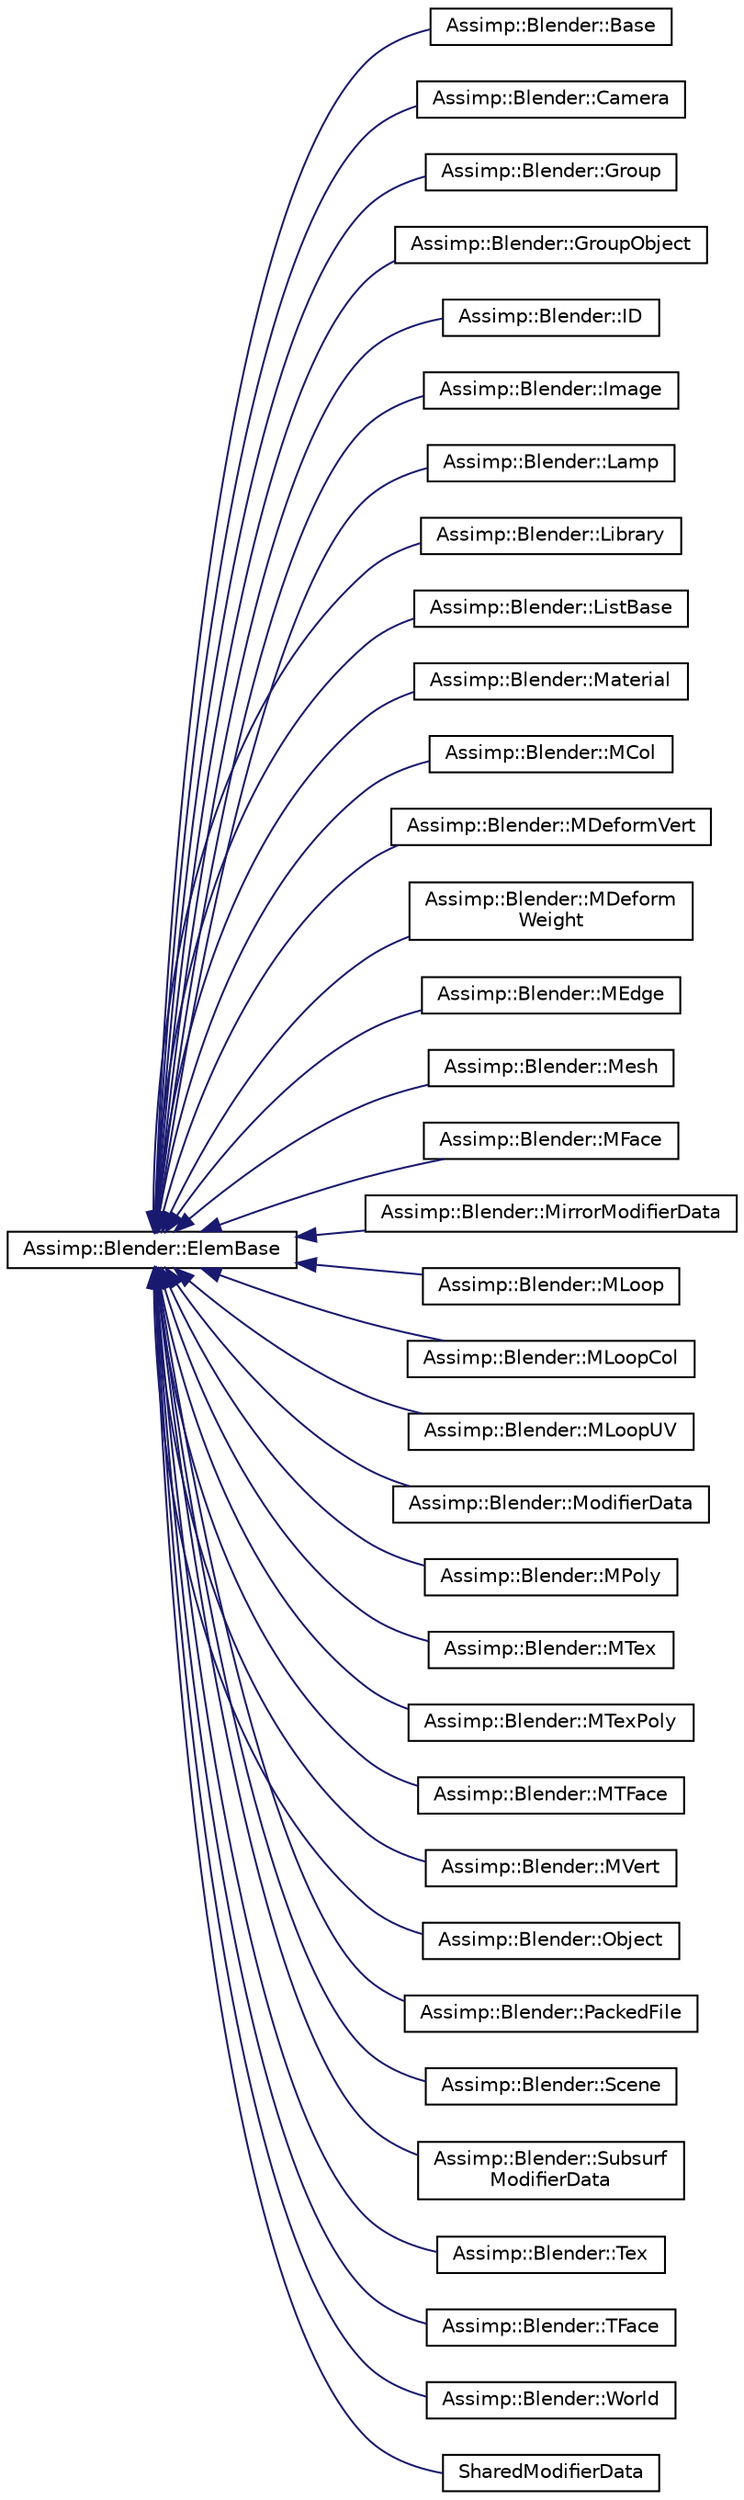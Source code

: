 digraph "Graphical Class Hierarchy"
{
  edge [fontname="Helvetica",fontsize="10",labelfontname="Helvetica",labelfontsize="10"];
  node [fontname="Helvetica",fontsize="10",shape=record];
  rankdir="LR";
  Node1 [label="Assimp::Blender::ElemBase",height=0.2,width=0.4,color="black", fillcolor="white", style="filled",URL="$struct_assimp_1_1_blender_1_1_elem_base.html"];
  Node1 -> Node2 [dir="back",color="midnightblue",fontsize="10",style="solid",fontname="Helvetica"];
  Node2 [label="Assimp::Blender::Base",height=0.2,width=0.4,color="black", fillcolor="white", style="filled",URL="$struct_assimp_1_1_blender_1_1_base.html"];
  Node1 -> Node3 [dir="back",color="midnightblue",fontsize="10",style="solid",fontname="Helvetica"];
  Node3 [label="Assimp::Blender::Camera",height=0.2,width=0.4,color="black", fillcolor="white", style="filled",URL="$struct_assimp_1_1_blender_1_1_camera.html"];
  Node1 -> Node4 [dir="back",color="midnightblue",fontsize="10",style="solid",fontname="Helvetica"];
  Node4 [label="Assimp::Blender::Group",height=0.2,width=0.4,color="black", fillcolor="white", style="filled",URL="$struct_assimp_1_1_blender_1_1_group.html"];
  Node1 -> Node5 [dir="back",color="midnightblue",fontsize="10",style="solid",fontname="Helvetica"];
  Node5 [label="Assimp::Blender::GroupObject",height=0.2,width=0.4,color="black", fillcolor="white", style="filled",URL="$struct_assimp_1_1_blender_1_1_group_object.html"];
  Node1 -> Node6 [dir="back",color="midnightblue",fontsize="10",style="solid",fontname="Helvetica"];
  Node6 [label="Assimp::Blender::ID",height=0.2,width=0.4,color="black", fillcolor="white", style="filled",URL="$struct_assimp_1_1_blender_1_1_i_d.html"];
  Node1 -> Node7 [dir="back",color="midnightblue",fontsize="10",style="solid",fontname="Helvetica"];
  Node7 [label="Assimp::Blender::Image",height=0.2,width=0.4,color="black", fillcolor="white", style="filled",URL="$struct_assimp_1_1_blender_1_1_image.html"];
  Node1 -> Node8 [dir="back",color="midnightblue",fontsize="10",style="solid",fontname="Helvetica"];
  Node8 [label="Assimp::Blender::Lamp",height=0.2,width=0.4,color="black", fillcolor="white", style="filled",URL="$struct_assimp_1_1_blender_1_1_lamp.html"];
  Node1 -> Node9 [dir="back",color="midnightblue",fontsize="10",style="solid",fontname="Helvetica"];
  Node9 [label="Assimp::Blender::Library",height=0.2,width=0.4,color="black", fillcolor="white", style="filled",URL="$struct_assimp_1_1_blender_1_1_library.html"];
  Node1 -> Node10 [dir="back",color="midnightblue",fontsize="10",style="solid",fontname="Helvetica"];
  Node10 [label="Assimp::Blender::ListBase",height=0.2,width=0.4,color="black", fillcolor="white", style="filled",URL="$struct_assimp_1_1_blender_1_1_list_base.html"];
  Node1 -> Node11 [dir="back",color="midnightblue",fontsize="10",style="solid",fontname="Helvetica"];
  Node11 [label="Assimp::Blender::Material",height=0.2,width=0.4,color="black", fillcolor="white", style="filled",URL="$struct_assimp_1_1_blender_1_1_material.html"];
  Node1 -> Node12 [dir="back",color="midnightblue",fontsize="10",style="solid",fontname="Helvetica"];
  Node12 [label="Assimp::Blender::MCol",height=0.2,width=0.4,color="black", fillcolor="white", style="filled",URL="$struct_assimp_1_1_blender_1_1_m_col.html"];
  Node1 -> Node13 [dir="back",color="midnightblue",fontsize="10",style="solid",fontname="Helvetica"];
  Node13 [label="Assimp::Blender::MDeformVert",height=0.2,width=0.4,color="black", fillcolor="white", style="filled",URL="$struct_assimp_1_1_blender_1_1_m_deform_vert.html"];
  Node1 -> Node14 [dir="back",color="midnightblue",fontsize="10",style="solid",fontname="Helvetica"];
  Node14 [label="Assimp::Blender::MDeform\lWeight",height=0.2,width=0.4,color="black", fillcolor="white", style="filled",URL="$struct_assimp_1_1_blender_1_1_m_deform_weight.html"];
  Node1 -> Node15 [dir="back",color="midnightblue",fontsize="10",style="solid",fontname="Helvetica"];
  Node15 [label="Assimp::Blender::MEdge",height=0.2,width=0.4,color="black", fillcolor="white", style="filled",URL="$struct_assimp_1_1_blender_1_1_m_edge.html"];
  Node1 -> Node16 [dir="back",color="midnightblue",fontsize="10",style="solid",fontname="Helvetica"];
  Node16 [label="Assimp::Blender::Mesh",height=0.2,width=0.4,color="black", fillcolor="white", style="filled",URL="$struct_assimp_1_1_blender_1_1_mesh.html"];
  Node1 -> Node17 [dir="back",color="midnightblue",fontsize="10",style="solid",fontname="Helvetica"];
  Node17 [label="Assimp::Blender::MFace",height=0.2,width=0.4,color="black", fillcolor="white", style="filled",URL="$struct_assimp_1_1_blender_1_1_m_face.html"];
  Node1 -> Node18 [dir="back",color="midnightblue",fontsize="10",style="solid",fontname="Helvetica"];
  Node18 [label="Assimp::Blender::MirrorModifierData",height=0.2,width=0.4,color="black", fillcolor="white", style="filled",URL="$struct_assimp_1_1_blender_1_1_mirror_modifier_data.html"];
  Node1 -> Node19 [dir="back",color="midnightblue",fontsize="10",style="solid",fontname="Helvetica"];
  Node19 [label="Assimp::Blender::MLoop",height=0.2,width=0.4,color="black", fillcolor="white", style="filled",URL="$struct_assimp_1_1_blender_1_1_m_loop.html"];
  Node1 -> Node20 [dir="back",color="midnightblue",fontsize="10",style="solid",fontname="Helvetica"];
  Node20 [label="Assimp::Blender::MLoopCol",height=0.2,width=0.4,color="black", fillcolor="white", style="filled",URL="$struct_assimp_1_1_blender_1_1_m_loop_col.html"];
  Node1 -> Node21 [dir="back",color="midnightblue",fontsize="10",style="solid",fontname="Helvetica"];
  Node21 [label="Assimp::Blender::MLoopUV",height=0.2,width=0.4,color="black", fillcolor="white", style="filled",URL="$struct_assimp_1_1_blender_1_1_m_loop_u_v.html"];
  Node1 -> Node22 [dir="back",color="midnightblue",fontsize="10",style="solid",fontname="Helvetica"];
  Node22 [label="Assimp::Blender::ModifierData",height=0.2,width=0.4,color="black", fillcolor="white", style="filled",URL="$struct_assimp_1_1_blender_1_1_modifier_data.html"];
  Node1 -> Node23 [dir="back",color="midnightblue",fontsize="10",style="solid",fontname="Helvetica"];
  Node23 [label="Assimp::Blender::MPoly",height=0.2,width=0.4,color="black", fillcolor="white", style="filled",URL="$struct_assimp_1_1_blender_1_1_m_poly.html"];
  Node1 -> Node24 [dir="back",color="midnightblue",fontsize="10",style="solid",fontname="Helvetica"];
  Node24 [label="Assimp::Blender::MTex",height=0.2,width=0.4,color="black", fillcolor="white", style="filled",URL="$struct_assimp_1_1_blender_1_1_m_tex.html"];
  Node1 -> Node25 [dir="back",color="midnightblue",fontsize="10",style="solid",fontname="Helvetica"];
  Node25 [label="Assimp::Blender::MTexPoly",height=0.2,width=0.4,color="black", fillcolor="white", style="filled",URL="$struct_assimp_1_1_blender_1_1_m_tex_poly.html"];
  Node1 -> Node26 [dir="back",color="midnightblue",fontsize="10",style="solid",fontname="Helvetica"];
  Node26 [label="Assimp::Blender::MTFace",height=0.2,width=0.4,color="black", fillcolor="white", style="filled",URL="$struct_assimp_1_1_blender_1_1_m_t_face.html"];
  Node1 -> Node27 [dir="back",color="midnightblue",fontsize="10",style="solid",fontname="Helvetica"];
  Node27 [label="Assimp::Blender::MVert",height=0.2,width=0.4,color="black", fillcolor="white", style="filled",URL="$struct_assimp_1_1_blender_1_1_m_vert.html"];
  Node1 -> Node28 [dir="back",color="midnightblue",fontsize="10",style="solid",fontname="Helvetica"];
  Node28 [label="Assimp::Blender::Object",height=0.2,width=0.4,color="black", fillcolor="white", style="filled",URL="$struct_assimp_1_1_blender_1_1_object.html"];
  Node1 -> Node29 [dir="back",color="midnightblue",fontsize="10",style="solid",fontname="Helvetica"];
  Node29 [label="Assimp::Blender::PackedFile",height=0.2,width=0.4,color="black", fillcolor="white", style="filled",URL="$struct_assimp_1_1_blender_1_1_packed_file.html"];
  Node1 -> Node30 [dir="back",color="midnightblue",fontsize="10",style="solid",fontname="Helvetica"];
  Node30 [label="Assimp::Blender::Scene",height=0.2,width=0.4,color="black", fillcolor="white", style="filled",URL="$struct_assimp_1_1_blender_1_1_scene.html"];
  Node1 -> Node31 [dir="back",color="midnightblue",fontsize="10",style="solid",fontname="Helvetica"];
  Node31 [label="Assimp::Blender::Subsurf\lModifierData",height=0.2,width=0.4,color="black", fillcolor="white", style="filled",URL="$struct_assimp_1_1_blender_1_1_subsurf_modifier_data.html"];
  Node1 -> Node32 [dir="back",color="midnightblue",fontsize="10",style="solid",fontname="Helvetica"];
  Node32 [label="Assimp::Blender::Tex",height=0.2,width=0.4,color="black", fillcolor="white", style="filled",URL="$struct_assimp_1_1_blender_1_1_tex.html"];
  Node1 -> Node33 [dir="back",color="midnightblue",fontsize="10",style="solid",fontname="Helvetica"];
  Node33 [label="Assimp::Blender::TFace",height=0.2,width=0.4,color="black", fillcolor="white", style="filled",URL="$struct_assimp_1_1_blender_1_1_t_face.html"];
  Node1 -> Node34 [dir="back",color="midnightblue",fontsize="10",style="solid",fontname="Helvetica"];
  Node34 [label="Assimp::Blender::World",height=0.2,width=0.4,color="black", fillcolor="white", style="filled",URL="$struct_assimp_1_1_blender_1_1_world.html"];
  Node1 -> Node35 [dir="back",color="midnightblue",fontsize="10",style="solid",fontname="Helvetica"];
  Node35 [label="SharedModifierData",height=0.2,width=0.4,color="black", fillcolor="white", style="filled",URL="$struct_shared_modifier_data.html"];
}
